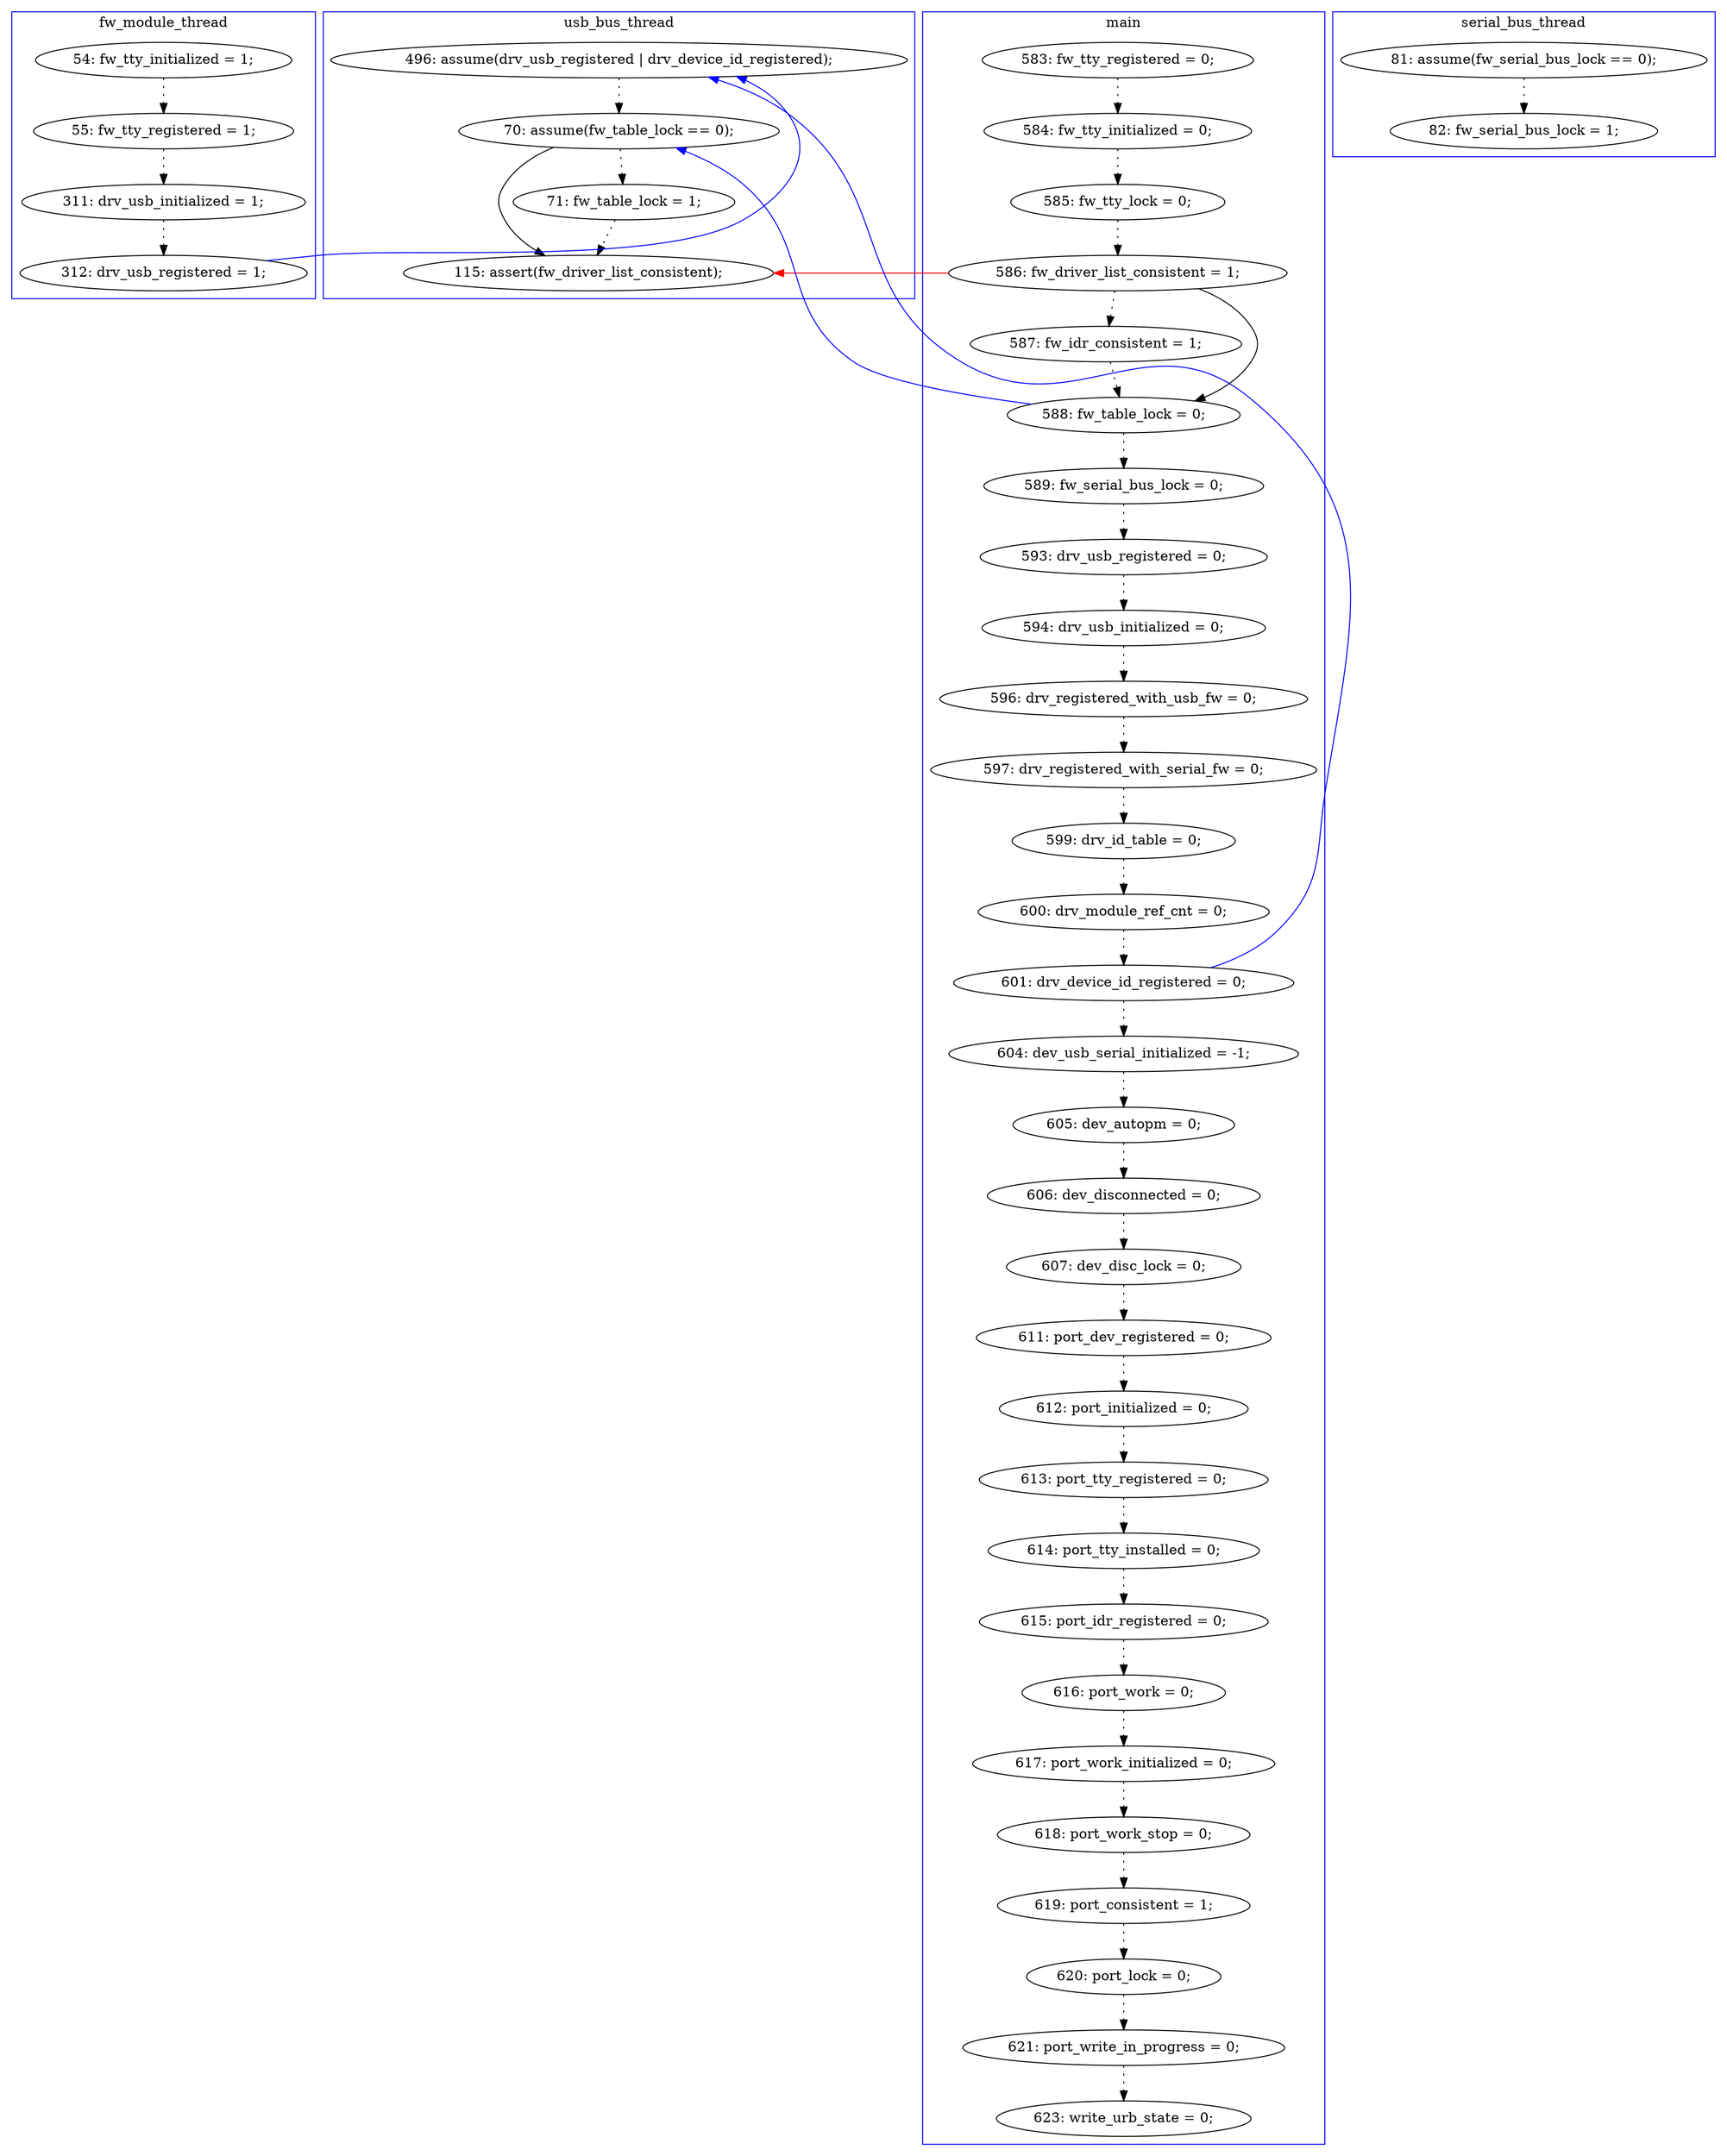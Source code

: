 digraph ProofObject {
	37 -> 38 [style = dotted, color = black]
	18 -> 19 [style = dotted, color = black]
	5 -> 70 [color = Red, constraint = false]
	62 -> 63 [style = dotted, color = black]
	68 -> 70 [style = dotted, color = black]
	22 -> 23 [style = dotted, color = black]
	15 -> 52 [color = Blue, constraint = false]
	23 -> 24 [style = dotted, color = black]
	12 -> 13 [style = dotted, color = black]
	14 -> 15 [style = dotted, color = black]
	15 -> 16 [style = dotted, color = black]
	11 -> 12 [style = dotted, color = black]
	26 -> 27 [style = dotted, color = black]
	28 -> 29 [style = dotted, color = black]
	2 -> 3 [style = dotted, color = black]
	30 -> 31 [style = dotted, color = black]
	8 -> 9 [style = dotted, color = black]
	19 -> 20 [style = dotted, color = black]
	6 -> 7 [style = dotted, color = black]
	7 -> 67 [color = Blue, constraint = false]
	29 -> 30 [style = dotted, color = black]
	5 -> 7 [color = Black]
	16 -> 17 [style = dotted, color = black]
	5 -> 6 [style = dotted, color = black]
	20 -> 21 [style = dotted, color = black]
	13 -> 14 [style = dotted, color = black]
	25 -> 26 [style = dotted, color = black]
	67 -> 70 [color = Black]
	17 -> 18 [style = dotted, color = black]
	51 -> 52 [color = Blue, constraint = false]
	38 -> 43 [style = dotted, color = black]
	27 -> 28 [style = dotted, color = black]
	24 -> 25 [style = dotted, color = black]
	10 -> 11 [style = dotted, color = black]
	43 -> 51 [style = dotted, color = black]
	21 -> 22 [style = dotted, color = black]
	7 -> 8 [style = dotted, color = black]
	9 -> 10 [style = dotted, color = black]
	4 -> 5 [style = dotted, color = black]
	52 -> 67 [style = dotted, color = black]
	67 -> 68 [style = dotted, color = black]
	3 -> 4 [style = dotted, color = black]
	subgraph cluster3 {
		label = serial_bus_thread
		color = blue
		63  [label = "82: fw_serial_bus_lock = 1;"]
		62  [label = "81: assume(fw_serial_bus_lock == 0);"]
	}
	subgraph cluster2 {
		label = usb_bus_thread
		color = blue
		67  [label = "70: assume(fw_table_lock == 0);"]
		68  [label = "71: fw_table_lock = 1;"]
		52  [label = "496: assume(drv_usb_registered | drv_device_id_registered);"]
		70  [label = "115: assert(fw_driver_list_consistent);"]
	}
	subgraph cluster1 {
		label = fw_module_thread
		color = blue
		38  [label = "55: fw_tty_registered = 1;"]
		43  [label = "311: drv_usb_initialized = 1;"]
		51  [label = "312: drv_usb_registered = 1;"]
		37  [label = "54: fw_tty_initialized = 1;"]
	}
	subgraph cluster0 {
		label = main
		color = blue
		13  [label = "599: drv_id_table = 0;"]
		5  [label = "586: fw_driver_list_consistent = 1;"]
		14  [label = "600: drv_module_ref_cnt = 0;"]
		2  [label = "583: fw_tty_registered = 0;"]
		27  [label = "618: port_work_stop = 0;"]
		30  [label = "621: port_write_in_progress = 0;"]
		7  [label = "588: fw_table_lock = 0;"]
		31  [label = "623: write_urb_state = 0;"]
		9  [label = "593: drv_usb_registered = 0;"]
		12  [label = "597: drv_registered_with_serial_fw = 0;"]
		15  [label = "601: drv_device_id_registered = 0;"]
		16  [label = "604: dev_usb_serial_initialized = -1;"]
		20  [label = "611: port_dev_registered = 0;"]
		3  [label = "584: fw_tty_initialized = 0;"]
		18  [label = "606: dev_disconnected = 0;"]
		10  [label = "594: drv_usb_initialized = 0;"]
		8  [label = "589: fw_serial_bus_lock = 0;"]
		11  [label = "596: drv_registered_with_usb_fw = 0;"]
		25  [label = "616: port_work = 0;"]
		24  [label = "615: port_idr_registered = 0;"]
		26  [label = "617: port_work_initialized = 0;"]
		21  [label = "612: port_initialized = 0;"]
		22  [label = "613: port_tty_registered = 0;"]
		19  [label = "607: dev_disc_lock = 0;"]
		28  [label = "619: port_consistent = 1;"]
		4  [label = "585: fw_tty_lock = 0;"]
		6  [label = "587: fw_idr_consistent = 1;"]
		17  [label = "605: dev_autopm = 0;"]
		29  [label = "620: port_lock = 0;"]
		23  [label = "614: port_tty_installed = 0;"]
	}
}